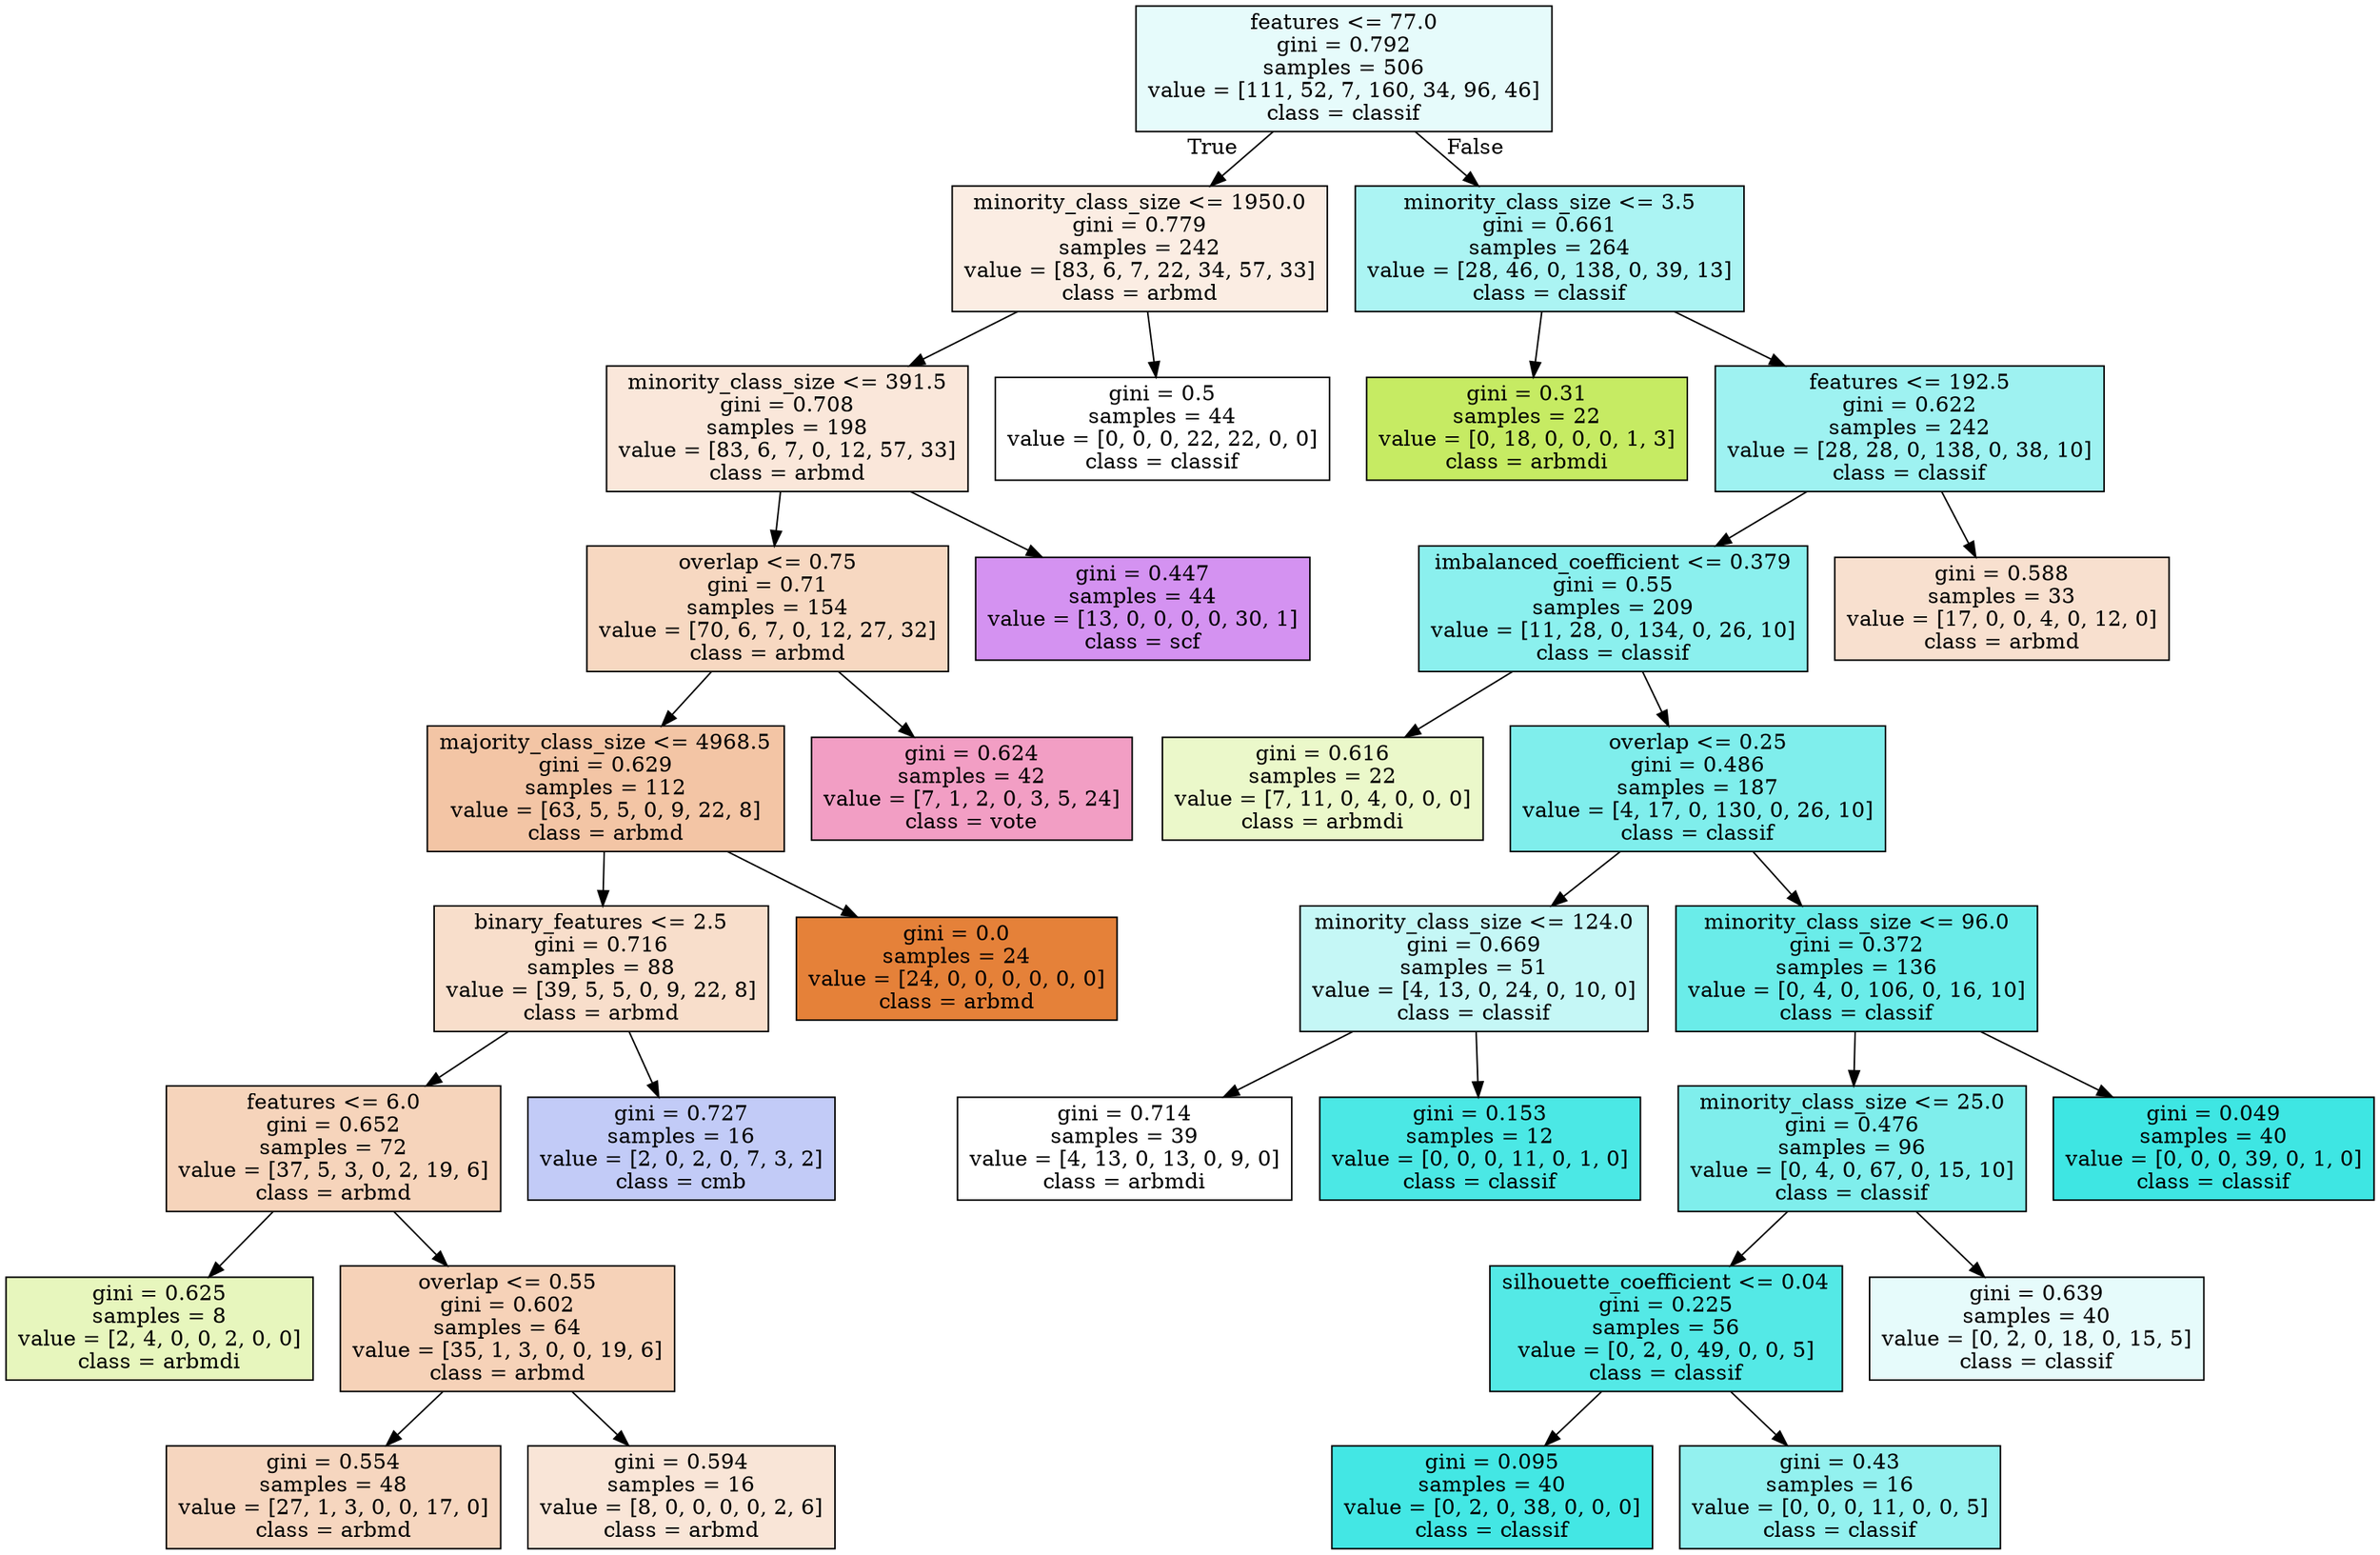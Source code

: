 digraph Tree {
node [shape=box, style="filled", color="black"] ;
0 [label="features <= 77.0\ngini = 0.792\nsamples = 506\nvalue = [111, 52, 7, 160, 34, 96, 46]\nclass = classif", fillcolor="#39e5e220"] ;
1 [label="minority_class_size <= 1950.0\ngini = 0.779\nsamples = 242\nvalue = [83, 6, 7, 22, 34, 57, 33]\nclass = arbmd", fillcolor="#e5813924"] ;
0 -> 1 [labeldistance=2.5, labelangle=45, headlabel="True"] ;
2 [label="minority_class_size <= 391.5\ngini = 0.708\nsamples = 198\nvalue = [83, 6, 7, 0, 12, 57, 33]\nclass = arbmd", fillcolor="#e581392f"] ;
1 -> 2 ;
3 [label="overlap <= 0.75\ngini = 0.71\nsamples = 154\nvalue = [70, 6, 7, 0, 12, 27, 32]\nclass = arbmd", fillcolor="#e581394f"] ;
2 -> 3 ;
4 [label="majority_class_size <= 4968.5\ngini = 0.629\nsamples = 112\nvalue = [63, 5, 5, 0, 9, 22, 8]\nclass = arbmd", fillcolor="#e5813974"] ;
3 -> 4 ;
5 [label="binary_features <= 2.5\ngini = 0.716\nsamples = 88\nvalue = [39, 5, 5, 0, 9, 22, 8]\nclass = arbmd", fillcolor="#e5813942"] ;
4 -> 5 ;
6 [label="features <= 6.0\ngini = 0.652\nsamples = 72\nvalue = [37, 5, 3, 0, 2, 19, 6]\nclass = arbmd", fillcolor="#e5813957"] ;
5 -> 6 ;
7 [label="gini = 0.625\nsamples = 8\nvalue = [2, 4, 0, 0, 2, 0, 0]\nclass = arbmdi", fillcolor="#b7e53955"] ;
6 -> 7 ;
8 [label="overlap <= 0.55\ngini = 0.602\nsamples = 64\nvalue = [35, 1, 3, 0, 0, 19, 6]\nclass = arbmd", fillcolor="#e581395b"] ;
6 -> 8 ;
9 [label="gini = 0.554\nsamples = 48\nvalue = [27, 1, 3, 0, 0, 17, 0]\nclass = arbmd", fillcolor="#e5813952"] ;
8 -> 9 ;
10 [label="gini = 0.594\nsamples = 16\nvalue = [8, 0, 0, 0, 0, 2, 6]\nclass = arbmd", fillcolor="#e5813933"] ;
8 -> 10 ;
11 [label="gini = 0.727\nsamples = 16\nvalue = [2, 0, 2, 0, 7, 3, 2]\nclass = cmb", fillcolor="#3956e54e"] ;
5 -> 11 ;
12 [label="gini = 0.0\nsamples = 24\nvalue = [24, 0, 0, 0, 0, 0, 0]\nclass = arbmd", fillcolor="#e58139ff"] ;
4 -> 12 ;
13 [label="gini = 0.624\nsamples = 42\nvalue = [7, 1, 2, 0, 3, 5, 24]\nclass = vote", fillcolor="#e539867c"] ;
3 -> 13 ;
14 [label="gini = 0.447\nsamples = 44\nvalue = [13, 0, 0, 0, 0, 30, 1]\nclass = scf", fillcolor="#b139e58c"] ;
2 -> 14 ;
15 [label="gini = 0.5\nsamples = 44\nvalue = [0, 0, 0, 22, 22, 0, 0]\nclass = classif", fillcolor="#39e5e200"] ;
1 -> 15 ;
16 [label="minority_class_size <= 3.5\ngini = 0.661\nsamples = 264\nvalue = [28, 46, 0, 138, 0, 39, 13]\nclass = classif", fillcolor="#39e5e26c"] ;
0 -> 16 [labeldistance=2.5, labelangle=-45, headlabel="False"] ;
17 [label="gini = 0.31\nsamples = 22\nvalue = [0, 18, 0, 0, 0, 1, 3]\nclass = arbmdi", fillcolor="#b7e539c9"] ;
16 -> 17 ;
18 [label="features <= 192.5\ngini = 0.622\nsamples = 242\nvalue = [28, 28, 0, 138, 0, 38, 10]\nclass = classif", fillcolor="#39e5e27d"] ;
16 -> 18 ;
19 [label="imbalanced_coefficient <= 0.379\ngini = 0.55\nsamples = 209\nvalue = [11, 28, 0, 134, 0, 26, 10]\nclass = classif", fillcolor="#39e5e295"] ;
18 -> 19 ;
20 [label="gini = 0.616\nsamples = 22\nvalue = [7, 11, 0, 4, 0, 0, 0]\nclass = arbmdi", fillcolor="#b7e53944"] ;
19 -> 20 ;
21 [label="overlap <= 0.25\ngini = 0.486\nsamples = 187\nvalue = [4, 17, 0, 130, 0, 26, 10]\nclass = classif", fillcolor="#39e5e2a5"] ;
19 -> 21 ;
22 [label="minority_class_size <= 124.0\ngini = 0.669\nsamples = 51\nvalue = [4, 13, 0, 24, 0, 10, 0]\nclass = classif", fillcolor="#39e5e24a"] ;
21 -> 22 ;
23 [label="gini = 0.714\nsamples = 39\nvalue = [4, 13, 0, 13, 0, 9, 0]\nclass = arbmdi", fillcolor="#b7e53900"] ;
22 -> 23 ;
24 [label="gini = 0.153\nsamples = 12\nvalue = [0, 0, 0, 11, 0, 1, 0]\nclass = classif", fillcolor="#39e5e2e8"] ;
22 -> 24 ;
25 [label="minority_class_size <= 96.0\ngini = 0.372\nsamples = 136\nvalue = [0, 4, 0, 106, 0, 16, 10]\nclass = classif", fillcolor="#39e5e2bf"] ;
21 -> 25 ;
26 [label="minority_class_size <= 25.0\ngini = 0.476\nsamples = 96\nvalue = [0, 4, 0, 67, 0, 15, 10]\nclass = classif", fillcolor="#39e5e2a4"] ;
25 -> 26 ;
27 [label="silhouette_coefficient <= 0.04\ngini = 0.225\nsamples = 56\nvalue = [0, 2, 0, 49, 0, 0, 5]\nclass = classif", fillcolor="#39e5e2dc"] ;
26 -> 27 ;
28 [label="gini = 0.095\nsamples = 40\nvalue = [0, 2, 0, 38, 0, 0, 0]\nclass = classif", fillcolor="#39e5e2f2"] ;
27 -> 28 ;
29 [label="gini = 0.43\nsamples = 16\nvalue = [0, 0, 0, 11, 0, 0, 5]\nclass = classif", fillcolor="#39e5e28b"] ;
27 -> 29 ;
30 [label="gini = 0.639\nsamples = 40\nvalue = [0, 2, 0, 18, 0, 15, 5]\nclass = classif", fillcolor="#39e5e21f"] ;
26 -> 30 ;
31 [label="gini = 0.049\nsamples = 40\nvalue = [0, 0, 0, 39, 0, 1, 0]\nclass = classif", fillcolor="#39e5e2f8"] ;
25 -> 31 ;
32 [label="gini = 0.588\nsamples = 33\nvalue = [17, 0, 0, 4, 0, 12, 0]\nclass = arbmd", fillcolor="#e581393d"] ;
18 -> 32 ;
}